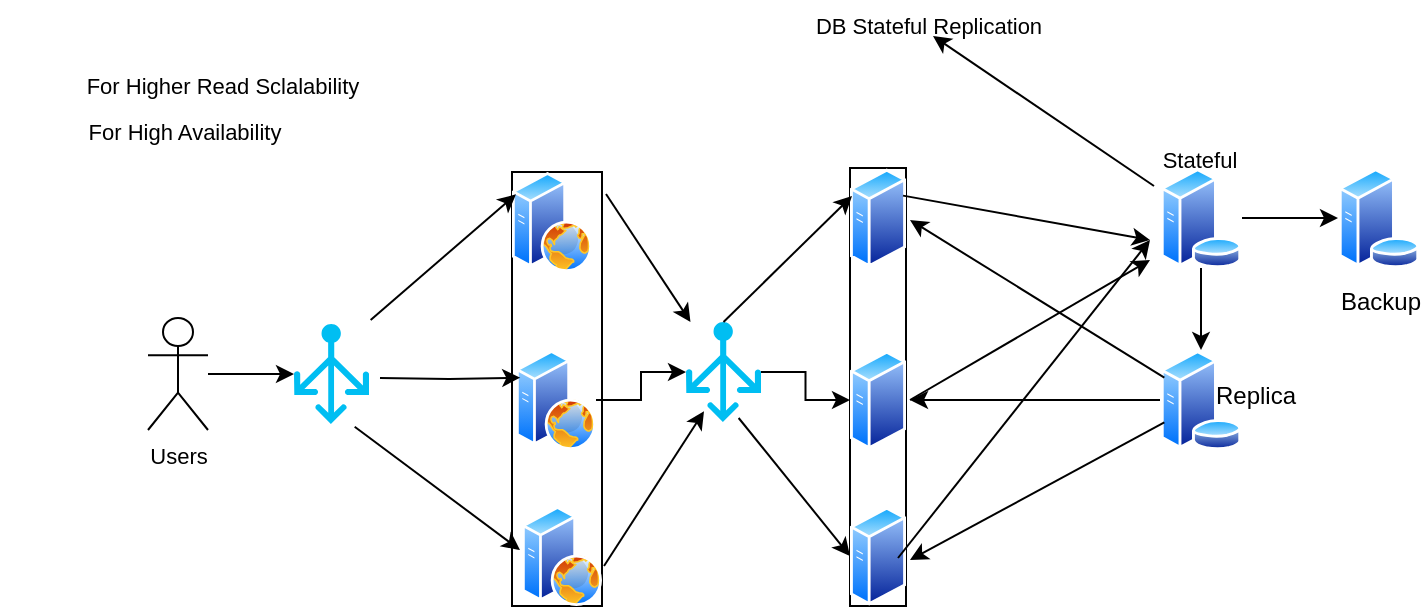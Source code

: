 <mxfile version="22.1.7" type="github">
  <diagram name="Page-1" id="raTbgkiV0eQXkXkvPbVg">
    <mxGraphModel dx="794" dy="456" grid="1" gridSize="10" guides="1" tooltips="1" connect="1" arrows="1" fold="1" page="1" pageScale="1" pageWidth="850" pageHeight="1100" math="0" shadow="0">
      <root>
        <mxCell id="0" />
        <mxCell id="1" parent="0" />
        <mxCell id="IMtHa_fX0zPymu5l_sIF-1" value="" style="group;strokeColor=default;" vertex="1" connectable="0" parent="1">
          <mxGeometry x="311" y="246" width="45" height="217" as="geometry" />
        </mxCell>
        <mxCell id="IMtHa_fX0zPymu5l_sIF-2" value="" style="image;aspect=fixed;perimeter=ellipsePerimeter;html=1;align=center;shadow=0;dashed=0;spacingTop=3;image=img/lib/active_directory/web_server.svg;strokeColor=default;" vertex="1" parent="IMtHa_fX0zPymu5l_sIF-1">
          <mxGeometry x="2" y="89" width="40" height="50" as="geometry" />
        </mxCell>
        <mxCell id="IMtHa_fX0zPymu5l_sIF-3" value="" style="image;aspect=fixed;perimeter=ellipsePerimeter;html=1;align=center;shadow=0;dashed=0;spacingTop=3;image=img/lib/active_directory/web_server.svg;strokeColor=default;" vertex="1" parent="IMtHa_fX0zPymu5l_sIF-1">
          <mxGeometry width="40" height="50" as="geometry" />
        </mxCell>
        <mxCell id="IMtHa_fX0zPymu5l_sIF-4" value="" style="image;aspect=fixed;perimeter=ellipsePerimeter;html=1;align=center;shadow=0;dashed=0;spacingTop=3;image=img/lib/active_directory/web_server.svg;strokeColor=default;" vertex="1" parent="IMtHa_fX0zPymu5l_sIF-1">
          <mxGeometry x="5" y="167" width="40" height="50" as="geometry" />
        </mxCell>
        <mxCell id="IMtHa_fX0zPymu5l_sIF-5" value="" style="group;strokeColor=default;" vertex="1" connectable="0" parent="1">
          <mxGeometry x="480" y="244" width="28" height="219" as="geometry" />
        </mxCell>
        <mxCell id="IMtHa_fX0zPymu5l_sIF-6" value="" style="image;aspect=fixed;perimeter=ellipsePerimeter;html=1;align=center;shadow=0;dashed=0;spacingTop=3;image=img/lib/active_directory/generic_server.svg;" vertex="1" parent="IMtHa_fX0zPymu5l_sIF-5">
          <mxGeometry y="91" width="28.0" height="50" as="geometry" />
        </mxCell>
        <mxCell id="IMtHa_fX0zPymu5l_sIF-7" value="" style="image;aspect=fixed;perimeter=ellipsePerimeter;html=1;align=center;shadow=0;dashed=0;spacingTop=3;image=img/lib/active_directory/generic_server.svg;" vertex="1" parent="IMtHa_fX0zPymu5l_sIF-5">
          <mxGeometry y="169" width="28.0" height="50" as="geometry" />
        </mxCell>
        <mxCell id="IMtHa_fX0zPymu5l_sIF-8" value="" style="image;aspect=fixed;perimeter=ellipsePerimeter;html=1;align=center;shadow=0;dashed=0;spacingTop=3;image=img/lib/active_directory/generic_server.svg;" vertex="1" parent="IMtHa_fX0zPymu5l_sIF-5">
          <mxGeometry width="28.0" height="50" as="geometry" />
        </mxCell>
        <mxCell id="IMtHa_fX0zPymu5l_sIF-13" value="DB Stateful Replication" style="text;html=1;strokeColor=none;fillColor=none;align=center;verticalAlign=middle;whiteSpace=wrap;rounded=0;fontSize=11;fontFamily=Helvetica;fontColor=default;" vertex="1" parent="1">
          <mxGeometry x="429" y="160" width="181" height="25" as="geometry" />
        </mxCell>
        <mxCell id="IMtHa_fX0zPymu5l_sIF-14" value="Stateful" style="text;html=1;strokeColor=none;fillColor=none;align=center;verticalAlign=middle;whiteSpace=wrap;rounded=0;fontSize=11;fontFamily=Helvetica;fontColor=default;" vertex="1" parent="1">
          <mxGeometry x="625" y="225" width="60" height="30" as="geometry" />
        </mxCell>
        <mxCell id="IMtHa_fX0zPymu5l_sIF-15" style="edgeStyle=orthogonalEdgeStyle;shape=connector;rounded=0;orthogonalLoop=1;jettySize=auto;html=1;entryX=0;entryY=0.25;entryDx=0;entryDy=0;labelBackgroundColor=default;strokeColor=default;align=center;verticalAlign=middle;fontFamily=Helvetica;fontSize=11;fontColor=default;endArrow=classic;" edge="1" parent="1" target="IMtHa_fX0zPymu5l_sIF-2">
          <mxGeometry relative="1" as="geometry">
            <mxPoint x="245" y="349" as="sourcePoint" />
          </mxGeometry>
        </mxCell>
        <mxCell id="IMtHa_fX0zPymu5l_sIF-16" value="" style="edgeStyle=orthogonalEdgeStyle;shape=connector;rounded=0;orthogonalLoop=1;jettySize=auto;html=1;labelBackgroundColor=default;strokeColor=default;align=center;verticalAlign=middle;fontFamily=Helvetica;fontSize=11;fontColor=default;endArrow=classic;" edge="1" parent="1" source="IMtHa_fX0zPymu5l_sIF-17" target="IMtHa_fX0zPymu5l_sIF-20">
          <mxGeometry relative="1" as="geometry" />
        </mxCell>
        <mxCell id="IMtHa_fX0zPymu5l_sIF-17" value="Users" style="shape=umlActor;verticalLabelPosition=bottom;verticalAlign=top;html=1;outlineConnect=0;fontFamily=Helvetica;fontSize=11;fontColor=default;" vertex="1" parent="1">
          <mxGeometry x="129" y="319" width="30" height="56" as="geometry" />
        </mxCell>
        <mxCell id="IMtHa_fX0zPymu5l_sIF-18" value="" style="endArrow=classic;html=1;rounded=0;labelBackgroundColor=default;strokeColor=default;align=center;verticalAlign=middle;fontFamily=Helvetica;fontSize=11;fontColor=default;shape=connector;entryX=0;entryY=0.25;entryDx=0;entryDy=0;exitX=1.022;exitY=-0.04;exitDx=0;exitDy=0;exitPerimeter=0;" edge="1" parent="1" source="IMtHa_fX0zPymu5l_sIF-20">
          <mxGeometry width="50" height="50" relative="1" as="geometry">
            <mxPoint x="159" y="336.667" as="sourcePoint" />
            <mxPoint x="312.97" y="257.182" as="targetPoint" />
          </mxGeometry>
        </mxCell>
        <mxCell id="IMtHa_fX0zPymu5l_sIF-19" value="" style="endArrow=classic;html=1;rounded=0;labelBackgroundColor=default;strokeColor=default;align=center;verticalAlign=middle;fontFamily=Helvetica;fontSize=11;fontColor=default;shape=connector;exitX=0.809;exitY=1.027;exitDx=0;exitDy=0;exitPerimeter=0;" edge="1" parent="1" source="IMtHa_fX0zPymu5l_sIF-20">
          <mxGeometry width="50" height="50" relative="1" as="geometry">
            <mxPoint x="160" y="365" as="sourcePoint" />
            <mxPoint x="315" y="435" as="targetPoint" />
          </mxGeometry>
        </mxCell>
        <mxCell id="IMtHa_fX0zPymu5l_sIF-20" value="" style="verticalLabelPosition=bottom;html=1;verticalAlign=top;align=center;strokeColor=none;fillColor=#00BEF2;shape=mxgraph.azure.load_balancer_generic;pointerEvents=1;fontFamily=Helvetica;fontSize=11;fontColor=default;" vertex="1" parent="1">
          <mxGeometry x="202" y="322" width="37.5" height="50" as="geometry" />
        </mxCell>
        <mxCell id="IMtHa_fX0zPymu5l_sIF-21" value="" style="edgeStyle=orthogonalEdgeStyle;shape=connector;rounded=0;orthogonalLoop=1;jettySize=auto;html=1;labelBackgroundColor=default;strokeColor=default;align=center;verticalAlign=middle;fontFamily=Helvetica;fontSize=11;fontColor=default;endArrow=classic;" edge="1" parent="1" source="IMtHa_fX0zPymu5l_sIF-22" target="IMtHa_fX0zPymu5l_sIF-6">
          <mxGeometry relative="1" as="geometry" />
        </mxCell>
        <mxCell id="IMtHa_fX0zPymu5l_sIF-22" value="" style="verticalLabelPosition=bottom;html=1;verticalAlign=top;align=center;strokeColor=none;fillColor=#00BEF2;shape=mxgraph.azure.load_balancer_generic;pointerEvents=1;fontFamily=Helvetica;fontSize=11;fontColor=default;" vertex="1" parent="1">
          <mxGeometry x="398" y="321" width="37.5" height="50" as="geometry" />
        </mxCell>
        <mxCell id="IMtHa_fX0zPymu5l_sIF-23" value="" style="edgeStyle=orthogonalEdgeStyle;shape=connector;rounded=0;orthogonalLoop=1;jettySize=auto;html=1;labelBackgroundColor=default;strokeColor=default;align=center;verticalAlign=middle;fontFamily=Helvetica;fontSize=11;fontColor=default;endArrow=classic;" edge="1" parent="1" source="IMtHa_fX0zPymu5l_sIF-2" target="IMtHa_fX0zPymu5l_sIF-22">
          <mxGeometry relative="1" as="geometry" />
        </mxCell>
        <mxCell id="IMtHa_fX0zPymu5l_sIF-24" value="" style="endArrow=classic;html=1;rounded=0;labelBackgroundColor=default;strokeColor=default;align=center;verticalAlign=middle;fontFamily=Helvetica;fontSize=11;fontColor=default;shape=connector;" edge="1" parent="1" target="IMtHa_fX0zPymu5l_sIF-22">
          <mxGeometry width="50" height="50" relative="1" as="geometry">
            <mxPoint x="358" y="257" as="sourcePoint" />
            <mxPoint x="408" y="207" as="targetPoint" />
          </mxGeometry>
        </mxCell>
        <mxCell id="IMtHa_fX0zPymu5l_sIF-25" value="" style="endArrow=classic;html=1;rounded=0;labelBackgroundColor=default;strokeColor=default;align=center;verticalAlign=middle;fontFamily=Helvetica;fontSize=11;fontColor=default;shape=connector;entryX=0.24;entryY=0.893;entryDx=0;entryDy=0;entryPerimeter=0;" edge="1" parent="1" target="IMtHa_fX0zPymu5l_sIF-22">
          <mxGeometry width="50" height="50" relative="1" as="geometry">
            <mxPoint x="357" y="443" as="sourcePoint" />
            <mxPoint x="407" y="393" as="targetPoint" />
          </mxGeometry>
        </mxCell>
        <mxCell id="IMtHa_fX0zPymu5l_sIF-26" value="" style="endArrow=classic;html=1;rounded=0;labelBackgroundColor=default;strokeColor=default;align=center;verticalAlign=middle;fontFamily=Helvetica;fontSize=11;fontColor=default;shape=connector;exitX=0.5;exitY=0;exitDx=0;exitDy=0;exitPerimeter=0;" edge="1" parent="1" source="IMtHa_fX0zPymu5l_sIF-22">
          <mxGeometry width="50" height="50" relative="1" as="geometry">
            <mxPoint x="431" y="308" as="sourcePoint" />
            <mxPoint x="481" y="258" as="targetPoint" />
          </mxGeometry>
        </mxCell>
        <mxCell id="IMtHa_fX0zPymu5l_sIF-27" value="" style="endArrow=classic;html=1;rounded=0;labelBackgroundColor=default;strokeColor=default;align=center;verticalAlign=middle;fontFamily=Helvetica;fontSize=11;fontColor=default;shape=connector;exitX=0.702;exitY=0.96;exitDx=0;exitDy=0;exitPerimeter=0;entryX=0;entryY=0.5;entryDx=0;entryDy=0;" edge="1" parent="1" source="IMtHa_fX0zPymu5l_sIF-22" target="IMtHa_fX0zPymu5l_sIF-7">
          <mxGeometry width="50" height="50" relative="1" as="geometry">
            <mxPoint x="435" y="431" as="sourcePoint" />
            <mxPoint x="485" y="381" as="targetPoint" />
          </mxGeometry>
        </mxCell>
        <mxCell id="IMtHa_fX0zPymu5l_sIF-30" value="" style="endArrow=classic;html=1;rounded=0;labelBackgroundColor=default;strokeColor=default;align=center;verticalAlign=middle;fontFamily=Helvetica;fontSize=11;fontColor=default;shape=connector;exitX=1;exitY=0.25;exitDx=0;exitDy=0;" edge="1" parent="1" source="IMtHa_fX0zPymu5l_sIF-8">
          <mxGeometry width="50" height="50" relative="1" as="geometry">
            <mxPoint x="521" y="365" as="sourcePoint" />
            <mxPoint x="630" y="280" as="targetPoint" />
          </mxGeometry>
        </mxCell>
        <mxCell id="IMtHa_fX0zPymu5l_sIF-31" value="" style="endArrow=classic;html=1;rounded=0;labelBackgroundColor=default;strokeColor=default;align=center;verticalAlign=middle;fontFamily=Helvetica;fontSize=11;fontColor=default;shape=connector;" edge="1" parent="1">
          <mxGeometry width="50" height="50" relative="1" as="geometry">
            <mxPoint x="504" y="439" as="sourcePoint" />
            <mxPoint x="630" y="280" as="targetPoint" />
          </mxGeometry>
        </mxCell>
        <mxCell id="IMtHa_fX0zPymu5l_sIF-36" value="For Higher Read Sclalability" style="text;html=1;strokeColor=none;fillColor=none;align=center;verticalAlign=middle;whiteSpace=wrap;rounded=0;fontSize=11;fontFamily=Helvetica;fontColor=default;" vertex="1" parent="1">
          <mxGeometry x="74" y="188" width="185" height="30" as="geometry" />
        </mxCell>
        <mxCell id="IMtHa_fX0zPymu5l_sIF-37" value="For High Availability" style="text;html=1;strokeColor=none;fillColor=none;align=center;verticalAlign=middle;whiteSpace=wrap;rounded=0;fontSize=11;fontFamily=Helvetica;fontColor=default;" vertex="1" parent="1">
          <mxGeometry x="55" y="211" width="185" height="30" as="geometry" />
        </mxCell>
        <mxCell id="IMtHa_fX0zPymu5l_sIF-40" value="" style="endArrow=classic;html=1;rounded=0;entryX=0.5;entryY=1;entryDx=0;entryDy=0;" edge="1" parent="1">
          <mxGeometry width="50" height="50" relative="1" as="geometry">
            <mxPoint x="632" y="253" as="sourcePoint" />
            <mxPoint x="521.5" y="178" as="targetPoint" />
          </mxGeometry>
        </mxCell>
        <mxCell id="IMtHa_fX0zPymu5l_sIF-46" value="" style="endArrow=classic;html=1;rounded=0;labelBackgroundColor=default;strokeColor=default;align=center;verticalAlign=middle;fontFamily=Helvetica;fontSize=11;fontColor=default;shape=connector;" edge="1" parent="1">
          <mxGeometry width="50" height="50" relative="1" as="geometry">
            <mxPoint x="510" y="360" as="sourcePoint" />
            <mxPoint x="630" y="290" as="targetPoint" />
          </mxGeometry>
        </mxCell>
        <mxCell id="IMtHa_fX0zPymu5l_sIF-48" value="Backup" style="image;aspect=fixed;perimeter=ellipsePerimeter;html=1;align=center;shadow=0;dashed=0;spacingTop=3;image=img/lib/active_directory/database_server.svg;" vertex="1" parent="1">
          <mxGeometry x="724" y="244" width="41" height="50" as="geometry" />
        </mxCell>
        <mxCell id="IMtHa_fX0zPymu5l_sIF-49" value="Replica" style="text;html=1;strokeColor=none;fillColor=none;align=center;verticalAlign=middle;whiteSpace=wrap;rounded=0;" vertex="1" parent="1">
          <mxGeometry x="653" y="343" width="60" height="30" as="geometry" />
        </mxCell>
        <mxCell id="IMtHa_fX0zPymu5l_sIF-50" value="" style="edgeStyle=orthogonalEdgeStyle;rounded=0;orthogonalLoop=1;jettySize=auto;html=1;" edge="1" parent="1" source="IMtHa_fX0zPymu5l_sIF-11" target="IMtHa_fX0zPymu5l_sIF-48">
          <mxGeometry relative="1" as="geometry" />
        </mxCell>
        <mxCell id="IMtHa_fX0zPymu5l_sIF-10" value="" style="image;aspect=fixed;perimeter=ellipsePerimeter;html=1;align=center;shadow=0;dashed=0;spacingTop=3;image=img/lib/active_directory/database_server.svg;" vertex="1" parent="1">
          <mxGeometry x="635" y="335" width="41" height="50" as="geometry" />
        </mxCell>
        <mxCell id="IMtHa_fX0zPymu5l_sIF-56" value="" style="edgeStyle=orthogonalEdgeStyle;rounded=0;orthogonalLoop=1;jettySize=auto;html=1;" edge="1" parent="1" source="IMtHa_fX0zPymu5l_sIF-11" target="IMtHa_fX0zPymu5l_sIF-10">
          <mxGeometry relative="1" as="geometry" />
        </mxCell>
        <mxCell id="IMtHa_fX0zPymu5l_sIF-11" value="" style="image;aspect=fixed;perimeter=ellipsePerimeter;html=1;align=center;shadow=0;dashed=0;spacingTop=3;image=img/lib/active_directory/database_server.svg;" vertex="1" parent="1">
          <mxGeometry x="635" y="244" width="41" height="50" as="geometry" />
        </mxCell>
        <mxCell id="IMtHa_fX0zPymu5l_sIF-57" value="" style="endArrow=classic;html=1;rounded=0;exitX=0;exitY=0.25;exitDx=0;exitDy=0;" edge="1" parent="1" source="IMtHa_fX0zPymu5l_sIF-10">
          <mxGeometry width="50" height="50" relative="1" as="geometry">
            <mxPoint x="417" y="279" as="sourcePoint" />
            <mxPoint x="510" y="270" as="targetPoint" />
          </mxGeometry>
        </mxCell>
        <mxCell id="IMtHa_fX0zPymu5l_sIF-58" value="" style="endArrow=classic;html=1;rounded=0;exitX=0;exitY=0.5;exitDx=0;exitDy=0;" edge="1" parent="1" source="IMtHa_fX0zPymu5l_sIF-10">
          <mxGeometry width="50" height="50" relative="1" as="geometry">
            <mxPoint x="647" y="370" as="sourcePoint" />
            <mxPoint x="510" y="360" as="targetPoint" />
          </mxGeometry>
        </mxCell>
        <mxCell id="IMtHa_fX0zPymu5l_sIF-59" value="" style="endArrow=classic;html=1;rounded=0;exitX=0;exitY=0.75;exitDx=0;exitDy=0;" edge="1" parent="1" source="IMtHa_fX0zPymu5l_sIF-10">
          <mxGeometry width="50" height="50" relative="1" as="geometry">
            <mxPoint x="645" y="370" as="sourcePoint" />
            <mxPoint x="510" y="440" as="targetPoint" />
          </mxGeometry>
        </mxCell>
      </root>
    </mxGraphModel>
  </diagram>
</mxfile>
